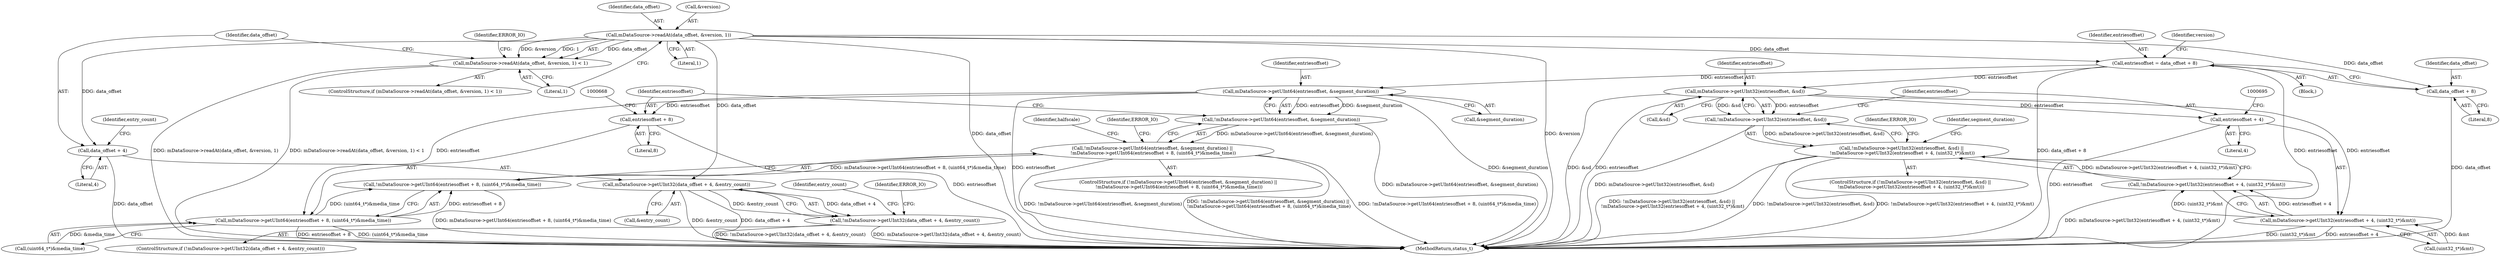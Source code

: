 digraph "0_Android_2674a7218eaa3c87f2ee26d26da5b9170e10f859@API" {
"1000603" [label="(Call,mDataSource->readAt(data_offset, &version, 1))"];
"1000602" [label="(Call,mDataSource->readAt(data_offset, &version, 1) < 1)"];
"1000615" [label="(Call,mDataSource->getUInt32(data_offset + 4, &entry_count))"];
"1000614" [label="(Call,!mDataSource->getUInt32(data_offset + 4, &entry_count))"];
"1000616" [label="(Call,data_offset + 4)"];
"1000643" [label="(Call,entriesoffset = data_offset + 8)"];
"1000658" [label="(Call,mDataSource->getUInt64(entriesoffset, &segment_duration))"];
"1000657" [label="(Call,!mDataSource->getUInt64(entriesoffset, &segment_duration))"];
"1000656" [label="(Call,!mDataSource->getUInt64(entriesoffset, &segment_duration) ||\n !mDataSource->getUInt64(entriesoffset + 8, (uint64_t*)&media_time))"];
"1000663" [label="(Call,mDataSource->getUInt64(entriesoffset + 8, (uint64_t*)&media_time))"];
"1000662" [label="(Call,!mDataSource->getUInt64(entriesoffset + 8, (uint64_t*)&media_time))"];
"1000664" [label="(Call,entriesoffset + 8)"];
"1000685" [label="(Call,mDataSource->getUInt32(entriesoffset, &sd))"];
"1000684" [label="(Call,!mDataSource->getUInt32(entriesoffset, &sd))"];
"1000683" [label="(Call,!mDataSource->getUInt32(entriesoffset, &sd) ||\n !mDataSource->getUInt32(entriesoffset + 4, (uint32_t*)&mt))"];
"1000690" [label="(Call,mDataSource->getUInt32(entriesoffset + 4, (uint32_t*)&mt))"];
"1000689" [label="(Call,!mDataSource->getUInt32(entriesoffset + 4, (uint32_t*)&mt))"];
"1000691" [label="(Call,entriesoffset + 4)"];
"1000645" [label="(Call,data_offset + 8)"];
"1000667" [label="(Call,(uint64_t*)&media_time)"];
"1000658" [label="(Call,mDataSource->getUInt64(entriesoffset, &segment_duration))"];
"1000691" [label="(Call,entriesoffset + 4)"];
"1000683" [label="(Call,!mDataSource->getUInt32(entriesoffset, &sd) ||\n !mDataSource->getUInt32(entriesoffset + 4, (uint32_t*)&mt))"];
"1000693" [label="(Literal,4)"];
"1002927" [label="(MethodReturn,status_t)"];
"1000646" [label="(Identifier,data_offset)"];
"1000617" [label="(Identifier,data_offset)"];
"1000602" [label="(Call,mDataSource->readAt(data_offset, &version, 1) < 1)"];
"1000643" [label="(Call,entriesoffset = data_offset + 8)"];
"1000700" [label="(Identifier,ERROR_IO)"];
"1000618" [label="(Literal,4)"];
"1000603" [label="(Call,mDataSource->readAt(data_offset, &version, 1))"];
"1000666" [label="(Literal,8)"];
"1000652" [label="(Identifier,version)"];
"1000687" [label="(Call,&sd)"];
"1000604" [label="(Identifier,data_offset)"];
"1000660" [label="(Call,&segment_duration)"];
"1000694" [label="(Call,(uint32_t*)&mt)"];
"1000626" [label="(Identifier,entry_count)"];
"1000616" [label="(Call,data_offset + 4)"];
"1000664" [label="(Call,entriesoffset + 8)"];
"1000656" [label="(Call,!mDataSource->getUInt64(entriesoffset, &segment_duration) ||\n !mDataSource->getUInt64(entriesoffset + 8, (uint64_t*)&media_time))"];
"1000611" [label="(Identifier,ERROR_IO)"];
"1000608" [label="(Literal,1)"];
"1000641" [label="(Block,)"];
"1000690" [label="(Call,mDataSource->getUInt32(entriesoffset + 4, (uint32_t*)&mt))"];
"1000659" [label="(Identifier,entriesoffset)"];
"1000613" [label="(ControlStructure,if (!mDataSource->getUInt32(data_offset + 4, &entry_count)))"];
"1000623" [label="(Identifier,ERROR_IO)"];
"1000655" [label="(ControlStructure,if (!mDataSource->getUInt64(entriesoffset, &segment_duration) ||\n !mDataSource->getUInt64(entriesoffset + 8, (uint64_t*)&media_time)))"];
"1000713" [label="(Identifier,halfscale)"];
"1000665" [label="(Identifier,entriesoffset)"];
"1000692" [label="(Identifier,entriesoffset)"];
"1000619" [label="(Call,&entry_count)"];
"1000645" [label="(Call,data_offset + 8)"];
"1000620" [label="(Identifier,entry_count)"];
"1000702" [label="(Identifier,segment_duration)"];
"1000689" [label="(Call,!mDataSource->getUInt32(entriesoffset + 4, (uint32_t*)&mt))"];
"1000614" [label="(Call,!mDataSource->getUInt32(data_offset + 4, &entry_count))"];
"1000682" [label="(ControlStructure,if (!mDataSource->getUInt32(entriesoffset, &sd) ||\n !mDataSource->getUInt32(entriesoffset + 4, (uint32_t*)&mt)))"];
"1000684" [label="(Call,!mDataSource->getUInt32(entriesoffset, &sd))"];
"1000647" [label="(Literal,8)"];
"1000657" [label="(Call,!mDataSource->getUInt64(entriesoffset, &segment_duration))"];
"1000644" [label="(Identifier,entriesoffset)"];
"1000673" [label="(Identifier,ERROR_IO)"];
"1000601" [label="(ControlStructure,if (mDataSource->readAt(data_offset, &version, 1) < 1))"];
"1000663" [label="(Call,mDataSource->getUInt64(entriesoffset + 8, (uint64_t*)&media_time))"];
"1000607" [label="(Literal,1)"];
"1000662" [label="(Call,!mDataSource->getUInt64(entriesoffset + 8, (uint64_t*)&media_time))"];
"1000686" [label="(Identifier,entriesoffset)"];
"1000615" [label="(Call,mDataSource->getUInt32(data_offset + 4, &entry_count))"];
"1000605" [label="(Call,&version)"];
"1000685" [label="(Call,mDataSource->getUInt32(entriesoffset, &sd))"];
"1000603" -> "1000602"  [label="AST: "];
"1000603" -> "1000607"  [label="CFG: "];
"1000604" -> "1000603"  [label="AST: "];
"1000605" -> "1000603"  [label="AST: "];
"1000607" -> "1000603"  [label="AST: "];
"1000608" -> "1000603"  [label="CFG: "];
"1000603" -> "1002927"  [label="DDG: data_offset"];
"1000603" -> "1002927"  [label="DDG: &version"];
"1000603" -> "1000602"  [label="DDG: data_offset"];
"1000603" -> "1000602"  [label="DDG: &version"];
"1000603" -> "1000602"  [label="DDG: 1"];
"1000603" -> "1000615"  [label="DDG: data_offset"];
"1000603" -> "1000616"  [label="DDG: data_offset"];
"1000603" -> "1000643"  [label="DDG: data_offset"];
"1000603" -> "1000645"  [label="DDG: data_offset"];
"1000602" -> "1000601"  [label="AST: "];
"1000602" -> "1000608"  [label="CFG: "];
"1000608" -> "1000602"  [label="AST: "];
"1000611" -> "1000602"  [label="CFG: "];
"1000617" -> "1000602"  [label="CFG: "];
"1000602" -> "1002927"  [label="DDG: mDataSource->readAt(data_offset, &version, 1) < 1"];
"1000602" -> "1002927"  [label="DDG: mDataSource->readAt(data_offset, &version, 1)"];
"1000615" -> "1000614"  [label="AST: "];
"1000615" -> "1000619"  [label="CFG: "];
"1000616" -> "1000615"  [label="AST: "];
"1000619" -> "1000615"  [label="AST: "];
"1000614" -> "1000615"  [label="CFG: "];
"1000615" -> "1002927"  [label="DDG: data_offset + 4"];
"1000615" -> "1002927"  [label="DDG: &entry_count"];
"1000615" -> "1000614"  [label="DDG: data_offset + 4"];
"1000615" -> "1000614"  [label="DDG: &entry_count"];
"1000614" -> "1000613"  [label="AST: "];
"1000623" -> "1000614"  [label="CFG: "];
"1000626" -> "1000614"  [label="CFG: "];
"1000614" -> "1002927"  [label="DDG: !mDataSource->getUInt32(data_offset + 4, &entry_count)"];
"1000614" -> "1002927"  [label="DDG: mDataSource->getUInt32(data_offset + 4, &entry_count)"];
"1000616" -> "1000618"  [label="CFG: "];
"1000617" -> "1000616"  [label="AST: "];
"1000618" -> "1000616"  [label="AST: "];
"1000620" -> "1000616"  [label="CFG: "];
"1000616" -> "1002927"  [label="DDG: data_offset"];
"1000643" -> "1000641"  [label="AST: "];
"1000643" -> "1000645"  [label="CFG: "];
"1000644" -> "1000643"  [label="AST: "];
"1000645" -> "1000643"  [label="AST: "];
"1000652" -> "1000643"  [label="CFG: "];
"1000643" -> "1002927"  [label="DDG: entriesoffset"];
"1000643" -> "1002927"  [label="DDG: data_offset + 8"];
"1000643" -> "1000658"  [label="DDG: entriesoffset"];
"1000643" -> "1000685"  [label="DDG: entriesoffset"];
"1000658" -> "1000657"  [label="AST: "];
"1000658" -> "1000660"  [label="CFG: "];
"1000659" -> "1000658"  [label="AST: "];
"1000660" -> "1000658"  [label="AST: "];
"1000657" -> "1000658"  [label="CFG: "];
"1000658" -> "1002927"  [label="DDG: &segment_duration"];
"1000658" -> "1002927"  [label="DDG: entriesoffset"];
"1000658" -> "1000657"  [label="DDG: entriesoffset"];
"1000658" -> "1000657"  [label="DDG: &segment_duration"];
"1000658" -> "1000663"  [label="DDG: entriesoffset"];
"1000658" -> "1000664"  [label="DDG: entriesoffset"];
"1000657" -> "1000656"  [label="AST: "];
"1000665" -> "1000657"  [label="CFG: "];
"1000656" -> "1000657"  [label="CFG: "];
"1000657" -> "1002927"  [label="DDG: mDataSource->getUInt64(entriesoffset, &segment_duration)"];
"1000657" -> "1000656"  [label="DDG: mDataSource->getUInt64(entriesoffset, &segment_duration)"];
"1000656" -> "1000655"  [label="AST: "];
"1000656" -> "1000662"  [label="CFG: "];
"1000662" -> "1000656"  [label="AST: "];
"1000673" -> "1000656"  [label="CFG: "];
"1000713" -> "1000656"  [label="CFG: "];
"1000656" -> "1002927"  [label="DDG: !mDataSource->getUInt64(entriesoffset, &segment_duration) ||\n !mDataSource->getUInt64(entriesoffset + 8, (uint64_t*)&media_time)"];
"1000656" -> "1002927"  [label="DDG: !mDataSource->getUInt64(entriesoffset + 8, (uint64_t*)&media_time)"];
"1000656" -> "1002927"  [label="DDG: !mDataSource->getUInt64(entriesoffset, &segment_duration)"];
"1000662" -> "1000656"  [label="DDG: mDataSource->getUInt64(entriesoffset + 8, (uint64_t*)&media_time)"];
"1000663" -> "1000662"  [label="AST: "];
"1000663" -> "1000667"  [label="CFG: "];
"1000664" -> "1000663"  [label="AST: "];
"1000667" -> "1000663"  [label="AST: "];
"1000662" -> "1000663"  [label="CFG: "];
"1000663" -> "1002927"  [label="DDG: entriesoffset + 8"];
"1000663" -> "1002927"  [label="DDG: (uint64_t*)&media_time"];
"1000663" -> "1000662"  [label="DDG: entriesoffset + 8"];
"1000663" -> "1000662"  [label="DDG: (uint64_t*)&media_time"];
"1000667" -> "1000663"  [label="DDG: &media_time"];
"1000662" -> "1002927"  [label="DDG: mDataSource->getUInt64(entriesoffset + 8, (uint64_t*)&media_time)"];
"1000664" -> "1000666"  [label="CFG: "];
"1000665" -> "1000664"  [label="AST: "];
"1000666" -> "1000664"  [label="AST: "];
"1000668" -> "1000664"  [label="CFG: "];
"1000664" -> "1002927"  [label="DDG: entriesoffset"];
"1000685" -> "1000684"  [label="AST: "];
"1000685" -> "1000687"  [label="CFG: "];
"1000686" -> "1000685"  [label="AST: "];
"1000687" -> "1000685"  [label="AST: "];
"1000684" -> "1000685"  [label="CFG: "];
"1000685" -> "1002927"  [label="DDG: &sd"];
"1000685" -> "1002927"  [label="DDG: entriesoffset"];
"1000685" -> "1000684"  [label="DDG: entriesoffset"];
"1000685" -> "1000684"  [label="DDG: &sd"];
"1000685" -> "1000690"  [label="DDG: entriesoffset"];
"1000685" -> "1000691"  [label="DDG: entriesoffset"];
"1000684" -> "1000683"  [label="AST: "];
"1000692" -> "1000684"  [label="CFG: "];
"1000683" -> "1000684"  [label="CFG: "];
"1000684" -> "1002927"  [label="DDG: mDataSource->getUInt32(entriesoffset, &sd)"];
"1000684" -> "1000683"  [label="DDG: mDataSource->getUInt32(entriesoffset, &sd)"];
"1000683" -> "1000682"  [label="AST: "];
"1000683" -> "1000689"  [label="CFG: "];
"1000689" -> "1000683"  [label="AST: "];
"1000700" -> "1000683"  [label="CFG: "];
"1000702" -> "1000683"  [label="CFG: "];
"1000683" -> "1002927"  [label="DDG: !mDataSource->getUInt32(entriesoffset, &sd)"];
"1000683" -> "1002927"  [label="DDG: !mDataSource->getUInt32(entriesoffset + 4, (uint32_t*)&mt)"];
"1000683" -> "1002927"  [label="DDG: !mDataSource->getUInt32(entriesoffset, &sd) ||\n !mDataSource->getUInt32(entriesoffset + 4, (uint32_t*)&mt)"];
"1000689" -> "1000683"  [label="DDG: mDataSource->getUInt32(entriesoffset + 4, (uint32_t*)&mt)"];
"1000690" -> "1000689"  [label="AST: "];
"1000690" -> "1000694"  [label="CFG: "];
"1000691" -> "1000690"  [label="AST: "];
"1000694" -> "1000690"  [label="AST: "];
"1000689" -> "1000690"  [label="CFG: "];
"1000690" -> "1002927"  [label="DDG: (uint32_t*)&mt"];
"1000690" -> "1002927"  [label="DDG: entriesoffset + 4"];
"1000690" -> "1000689"  [label="DDG: entriesoffset + 4"];
"1000690" -> "1000689"  [label="DDG: (uint32_t*)&mt"];
"1000694" -> "1000690"  [label="DDG: &mt"];
"1000689" -> "1002927"  [label="DDG: mDataSource->getUInt32(entriesoffset + 4, (uint32_t*)&mt)"];
"1000691" -> "1000693"  [label="CFG: "];
"1000692" -> "1000691"  [label="AST: "];
"1000693" -> "1000691"  [label="AST: "];
"1000695" -> "1000691"  [label="CFG: "];
"1000691" -> "1002927"  [label="DDG: entriesoffset"];
"1000645" -> "1000647"  [label="CFG: "];
"1000646" -> "1000645"  [label="AST: "];
"1000647" -> "1000645"  [label="AST: "];
"1000645" -> "1002927"  [label="DDG: data_offset"];
}

